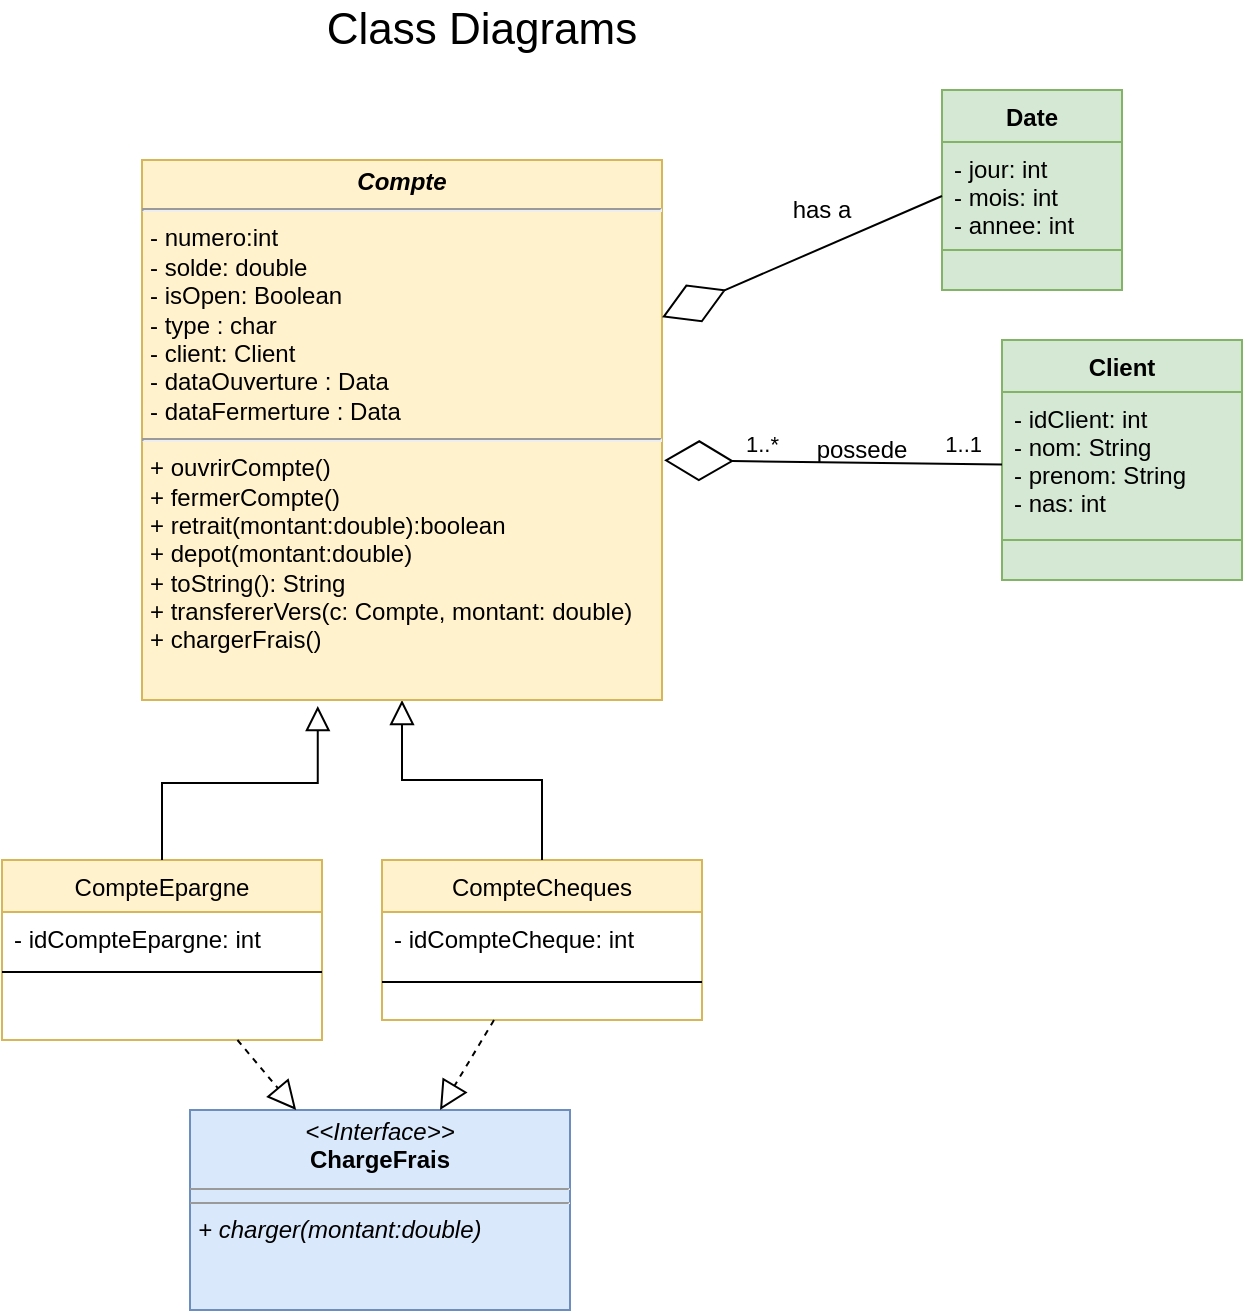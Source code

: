 <mxfile version="20.3.6" type="github"><diagram id="C5RBs43oDa-KdzZeNtuy" name="Page-1"><mxGraphModel dx="918" dy="845" grid="1" gridSize="10" guides="1" tooltips="1" connect="1" arrows="1" fold="1" page="1" pageScale="1" pageWidth="827" pageHeight="1169" math="0" shadow="0"><root><mxCell id="WIyWlLk6GJQsqaUBKTNV-0"/><mxCell id="WIyWlLk6GJQsqaUBKTNV-1" parent="WIyWlLk6GJQsqaUBKTNV-0"/><mxCell id="zkfFHV4jXpPFQw0GAbJ--6" value="CompteEpargne" style="swimlane;fontStyle=0;align=center;verticalAlign=top;childLayout=stackLayout;horizontal=1;startSize=26;horizontalStack=0;resizeParent=1;resizeLast=0;collapsible=1;marginBottom=0;rounded=0;shadow=0;strokeWidth=1;fillColor=#fff2cc;strokeColor=#d6b656;" parent="WIyWlLk6GJQsqaUBKTNV-1" vertex="1"><mxGeometry x="130" y="460" width="160" height="90" as="geometry"><mxRectangle x="130" y="380" width="160" height="26" as="alternateBounds"/></mxGeometry></mxCell><mxCell id="zkfFHV4jXpPFQw0GAbJ--7" value="- idCompteEpargne: int" style="text;align=left;verticalAlign=top;spacingLeft=4;spacingRight=4;overflow=hidden;rotatable=0;points=[[0,0.5],[1,0.5]];portConstraint=eastwest;" parent="zkfFHV4jXpPFQw0GAbJ--6" vertex="1"><mxGeometry y="26" width="160" height="26" as="geometry"/></mxCell><mxCell id="zkfFHV4jXpPFQw0GAbJ--9" value="" style="line;html=1;strokeWidth=1;align=left;verticalAlign=middle;spacingTop=-1;spacingLeft=3;spacingRight=3;rotatable=0;labelPosition=right;points=[];portConstraint=eastwest;" parent="zkfFHV4jXpPFQw0GAbJ--6" vertex="1"><mxGeometry y="52" width="160" height="8" as="geometry"/></mxCell><mxCell id="zkfFHV4jXpPFQw0GAbJ--12" value="" style="endArrow=block;endSize=10;endFill=0;shadow=0;strokeWidth=1;rounded=0;edgeStyle=elbowEdgeStyle;elbow=vertical;entryX=0.338;entryY=1.011;entryDx=0;entryDy=0;entryPerimeter=0;" parent="WIyWlLk6GJQsqaUBKTNV-1" source="zkfFHV4jXpPFQw0GAbJ--6" target="_MTWqf9SRNEw3pyUUmgT-0" edge="1"><mxGeometry width="160" relative="1" as="geometry"><mxPoint x="160" y="293" as="sourcePoint"/><mxPoint x="160" y="293" as="targetPoint"/></mxGeometry></mxCell><mxCell id="zkfFHV4jXpPFQw0GAbJ--13" value="CompteCheques" style="swimlane;fontStyle=0;align=center;verticalAlign=top;childLayout=stackLayout;horizontal=1;startSize=26;horizontalStack=0;resizeParent=1;resizeLast=0;collapsible=1;marginBottom=0;rounded=0;shadow=0;strokeWidth=1;fillColor=#fff2cc;strokeColor=#d6b656;" parent="WIyWlLk6GJQsqaUBKTNV-1" vertex="1"><mxGeometry x="320" y="460" width="160" height="80" as="geometry"><mxRectangle x="340" y="380" width="170" height="26" as="alternateBounds"/></mxGeometry></mxCell><mxCell id="pECvpRmc9OV7uY2iToRv-15" value="- idCompteCheque: int" style="text;strokeColor=none;fillColor=none;align=left;verticalAlign=top;spacingLeft=4;spacingRight=4;overflow=hidden;rotatable=0;points=[[0,0.5],[1,0.5]];portConstraint=eastwest;" parent="zkfFHV4jXpPFQw0GAbJ--13" vertex="1"><mxGeometry y="26" width="160" height="26" as="geometry"/></mxCell><mxCell id="zkfFHV4jXpPFQw0GAbJ--15" value="" style="line;html=1;strokeWidth=1;align=left;verticalAlign=middle;spacingTop=-1;spacingLeft=3;spacingRight=3;rotatable=0;labelPosition=right;points=[];portConstraint=eastwest;" parent="zkfFHV4jXpPFQw0GAbJ--13" vertex="1"><mxGeometry y="52" width="160" height="18" as="geometry"/></mxCell><mxCell id="zkfFHV4jXpPFQw0GAbJ--16" value="" style="endArrow=block;endSize=10;endFill=0;shadow=0;strokeWidth=1;rounded=0;edgeStyle=elbowEdgeStyle;elbow=vertical;" parent="WIyWlLk6GJQsqaUBKTNV-1" source="zkfFHV4jXpPFQw0GAbJ--13" target="_MTWqf9SRNEw3pyUUmgT-0" edge="1"><mxGeometry width="160" relative="1" as="geometry"><mxPoint x="170" y="463" as="sourcePoint"/><mxPoint x="270" y="361" as="targetPoint"/></mxGeometry></mxCell><mxCell id="_MTWqf9SRNEw3pyUUmgT-0" value="&lt;p style=&quot;margin: 4px 0px 0px; text-align: center; font-size: 12px;&quot;&gt;&lt;i style=&quot;font-size: 12px;&quot;&gt;&lt;b style=&quot;font-size: 12px;&quot;&gt;Compte&lt;/b&gt;&lt;/i&gt;&lt;/p&gt;&lt;hr style=&quot;font-size: 12px;&quot;&gt;&lt;p style=&quot;margin: 0px 0px 0px 4px; font-size: 12px;&quot;&gt;&lt;span style=&quot;font-size: 12px;&quot;&gt;&lt;span style=&quot;font-size: 12px;&quot;&gt;- numero:int&lt;/span&gt;&lt;/span&gt;&lt;/p&gt;&lt;p style=&quot;margin: 0px 0px 0px 4px; font-size: 12px;&quot;&gt;&lt;span style=&quot;font-size: 12px;&quot;&gt;&lt;span style=&quot;font-size: 12px;&quot;&gt;- solde: double&lt;/span&gt;&lt;/span&gt;&lt;/p&gt;&lt;p style=&quot;margin: 0px 0px 0px 4px; font-size: 12px;&quot;&gt;&lt;span style=&quot;font-size: 12px;&quot;&gt;&lt;span style=&quot;font-size: 12px;&quot;&gt;- isOpen: Boolean&lt;/span&gt;&lt;/span&gt;&lt;/p&gt;&lt;p style=&quot;margin: 0px 0px 0px 4px; font-size: 12px;&quot;&gt;&lt;span style=&quot;font-size: 12px;&quot;&gt;&lt;span style=&quot;font-size: 12px;&quot;&gt;- type : char&lt;/span&gt;&lt;/span&gt;&lt;/p&gt;&lt;p style=&quot;margin: 0px 0px 0px 4px; font-size: 12px;&quot;&gt;- client: Client&lt;/p&gt;&lt;p style=&quot;margin: 0px 0px 0px 4px; font-size: 12px;&quot;&gt;- dataOuverture : Data&lt;/p&gt;&lt;p style=&quot;margin: 0px 0px 0px 4px; font-size: 12px;&quot;&gt;- dataFermerture : Data&lt;span style=&quot;font-size: 12px;&quot;&gt;&lt;span style=&quot;font-size: 12px;&quot;&gt;&lt;/span&gt;&lt;/span&gt;&lt;span style=&quot;font-size: 12px;&quot;&gt;&lt;span style=&quot;font-size: 12px;&quot;&gt;&lt;/span&gt;&lt;/span&gt;&lt;/p&gt;&lt;p style=&quot;margin: 0px 0px 0px 4px; font-size: 12px;&quot;&gt;&lt;/p&gt;&lt;hr style=&quot;font-size: 12px;&quot;&gt;&lt;p style=&quot;margin: 0px 0px 0px 4px; font-size: 12px;&quot;&gt;+ ouvrirCompte()&lt;br style=&quot;font-size: 12px;&quot;&gt;&lt;/p&gt;&lt;p style=&quot;margin: 0px 0px 0px 4px; font-size: 12px;&quot;&gt;+ fermerCompte()&lt;br style=&quot;font-size: 12px;&quot;&gt;&lt;/p&gt;&lt;p style=&quot;margin: 0px 0px 0px 4px; font-size: 12px;&quot;&gt;+ retrait(montant:double):boolean&lt;/p&gt;&lt;p style=&quot;margin: 0px 0px 0px 4px; font-size: 12px;&quot;&gt;+ depot(montant:double)&lt;br style=&quot;font-size: 12px;&quot;&gt;&lt;/p&gt;&lt;p style=&quot;margin: 0px 0px 0px 4px; font-size: 12px;&quot;&gt;+ toString(): String&lt;/p&gt;&lt;p style=&quot;margin: 0px 0px 0px 4px; font-size: 12px;&quot;&gt;&lt;/p&gt;&lt;p style=&quot;margin: 0px 0px 0px 4px; font-size: 12px;&quot;&gt;+ transfererVers(c: Compte, montant: double)&lt;br style=&quot;font-size: 12px;&quot;&gt;&lt;/p&gt;&lt;p style=&quot;margin: 0px 0px 0px 4px; font-size: 12px;&quot; align=&quot;left&quot;&gt;+ chargerFrais()&lt;br style=&quot;font-size: 12px;&quot;&gt;&lt;/p&gt;&lt;p style=&quot;margin: 0px 0px 0px 4px; font-size: 12px;&quot;&gt;&lt;/p&gt;&lt;p style=&quot;margin: 0px 0px 0px 4px; font-size: 12px;&quot;&gt;&lt;/p&gt;&lt;p style=&quot;margin: 0px 0px 0px 4px; font-size: 12px;&quot;&gt;&lt;/p&gt;&lt;p style=&quot;margin: 0px 0px 0px 4px; font-size: 12px;&quot;&gt;&lt;/p&gt;&lt;p style=&quot;margin: 0px 0px 0px 4px; font-size: 12px;&quot;&gt;&lt;/p&gt;" style="verticalAlign=top;align=left;overflow=fill;fontSize=12;fontFamily=Helvetica;html=1;fillColor=#fff2cc;strokeColor=#d6b656;" parent="WIyWlLk6GJQsqaUBKTNV-1" vertex="1"><mxGeometry x="200" y="110" width="260" height="270" as="geometry"/></mxCell><mxCell id="pECvpRmc9OV7uY2iToRv-0" value="Client" style="swimlane;fontStyle=1;align=center;verticalAlign=top;childLayout=stackLayout;horizontal=1;startSize=26;horizontalStack=0;resizeParent=1;resizeParentMax=0;resizeLast=0;collapsible=1;marginBottom=0;fillColor=#d5e8d4;strokeColor=#82b366;" parent="WIyWlLk6GJQsqaUBKTNV-1" vertex="1"><mxGeometry x="630" y="200" width="120" height="120" as="geometry"/></mxCell><mxCell id="pECvpRmc9OV7uY2iToRv-1" value="- idClient: int&#xA;- nom: String&#xA;- prenom: String&#xA;- nas: int" style="text;strokeColor=#82b366;fillColor=#d5e8d4;align=left;verticalAlign=top;spacingLeft=4;spacingRight=4;overflow=hidden;rotatable=0;points=[[0,0.5],[1,0.5]];portConstraint=eastwest;" parent="pECvpRmc9OV7uY2iToRv-0" vertex="1"><mxGeometry y="26" width="120" height="74" as="geometry"/></mxCell><mxCell id="pECvpRmc9OV7uY2iToRv-2" value="" style="line;strokeWidth=1;fillColor=none;align=left;verticalAlign=middle;spacingTop=-1;spacingLeft=3;spacingRight=3;rotatable=0;labelPosition=right;points=[];portConstraint=eastwest;strokeColor=inherit;" parent="pECvpRmc9OV7uY2iToRv-0" vertex="1"><mxGeometry y="100" width="120" as="geometry"/></mxCell><mxCell id="pECvpRmc9OV7uY2iToRv-3" value="" style="text;strokeColor=#82b366;fillColor=#d5e8d4;align=left;verticalAlign=top;spacingLeft=4;spacingRight=4;overflow=hidden;rotatable=0;points=[[0,0.5],[1,0.5]];portConstraint=eastwest;" parent="pECvpRmc9OV7uY2iToRv-0" vertex="1"><mxGeometry y="100" width="120" height="20" as="geometry"/></mxCell><mxCell id="pECvpRmc9OV7uY2iToRv-19" value="" style="endArrow=none;html=1;rounded=0;strokeColor=default;targetPerimeterSpacing=0;startArrow=diamondThin;startFill=0;exitX=1.004;exitY=0.556;exitDx=0;exitDy=0;exitPerimeter=0;strokeWidth=1;sourcePerimeterSpacing=0;endSize=0;startSize=32;jumpSize=12;" parent="WIyWlLk6GJQsqaUBKTNV-1" source="_MTWqf9SRNEw3pyUUmgT-0" target="pECvpRmc9OV7uY2iToRv-1" edge="1"><mxGeometry relative="1" as="geometry"><mxPoint x="540" y="420" as="sourcePoint"/><mxPoint x="700" y="420" as="targetPoint"/></mxGeometry></mxCell><mxCell id="pECvpRmc9OV7uY2iToRv-20" value="1..*" style="edgeLabel;resizable=0;html=1;align=left;verticalAlign=bottom;" parent="pECvpRmc9OV7uY2iToRv-19" connectable="0" vertex="1"><mxGeometry x="-1" relative="1" as="geometry"><mxPoint x="39" as="offset"/></mxGeometry></mxCell><mxCell id="pECvpRmc9OV7uY2iToRv-21" value="1..1" style="edgeLabel;resizable=0;html=1;align=right;verticalAlign=bottom;" parent="pECvpRmc9OV7uY2iToRv-19" connectable="0" vertex="1"><mxGeometry x="1" relative="1" as="geometry"><mxPoint x="-10" y="-2" as="offset"/></mxGeometry></mxCell><mxCell id="pECvpRmc9OV7uY2iToRv-28" value="Class Diagrams " style="text;html=1;strokeColor=none;fillColor=none;align=center;verticalAlign=middle;whiteSpace=wrap;rounded=0;fontSize=22;" parent="WIyWlLk6GJQsqaUBKTNV-1" vertex="1"><mxGeometry x="240" y="30" width="260" height="30" as="geometry"/></mxCell><mxCell id="pECvpRmc9OV7uY2iToRv-29" value="&lt;p style=&quot;margin:0px;margin-top:4px;text-align:center;&quot;&gt;&lt;i&gt;&amp;lt;&amp;lt;Interface&amp;gt;&amp;gt;&lt;/i&gt;&lt;br&gt;&lt;b&gt;ChargeFrais&lt;/b&gt;&lt;br&gt;&lt;/p&gt;&lt;hr size=&quot;1&quot;&gt;&lt;hr size=&quot;1&quot;&gt;&lt;p style=&quot;margin:0px;margin-left:4px;&quot;&gt;&lt;i&gt;+ charger(montant:double)&lt;/i&gt;&lt;br&gt;&lt;/p&gt;" style="verticalAlign=top;align=left;overflow=fill;fontSize=12;fontFamily=Helvetica;html=1;fillColor=#dae8fc;strokeColor=#6c8ebf;" parent="WIyWlLk6GJQsqaUBKTNV-1" vertex="1"><mxGeometry x="224" y="585" width="190" height="100" as="geometry"/></mxCell><mxCell id="tIRZPz9EGQbJcuFpF7wk-0" value="" style="endArrow=block;dashed=1;endFill=0;endSize=12;html=1;rounded=0;fontSize=17;" parent="WIyWlLk6GJQsqaUBKTNV-1" source="zkfFHV4jXpPFQw0GAbJ--6" target="pECvpRmc9OV7uY2iToRv-29" edge="1"><mxGeometry width="160" relative="1" as="geometry"><mxPoint x="190" y="540" as="sourcePoint"/><mxPoint x="360" y="650" as="targetPoint"/></mxGeometry></mxCell><mxCell id="tIRZPz9EGQbJcuFpF7wk-3" value="" style="endArrow=block;dashed=1;endFill=0;endSize=12;html=1;rounded=0;fontSize=17;" parent="WIyWlLk6GJQsqaUBKTNV-1" source="zkfFHV4jXpPFQw0GAbJ--13" target="pECvpRmc9OV7uY2iToRv-29" edge="1"><mxGeometry width="160" relative="1" as="geometry"><mxPoint x="330" y="430" as="sourcePoint"/><mxPoint x="490" y="430" as="targetPoint"/></mxGeometry></mxCell><mxCell id="WQve7_qLcdy3MelpXawW-0" value="possede" style="text;html=1;strokeColor=none;fillColor=none;align=center;verticalAlign=middle;whiteSpace=wrap;rounded=0;" parent="WIyWlLk6GJQsqaUBKTNV-1" vertex="1"><mxGeometry x="530" y="240" width="60" height="30" as="geometry"/></mxCell><mxCell id="srGTJiaeJ7g3VGIv4hep-0" value="Date" style="swimlane;fontStyle=1;align=center;verticalAlign=top;childLayout=stackLayout;horizontal=1;startSize=26;horizontalStack=0;resizeParent=1;resizeParentMax=0;resizeLast=0;collapsible=1;marginBottom=0;fillColor=#d5e8d4;strokeColor=#82b366;" vertex="1" parent="WIyWlLk6GJQsqaUBKTNV-1"><mxGeometry x="600" y="75" width="90" height="100" as="geometry"/></mxCell><mxCell id="srGTJiaeJ7g3VGIv4hep-1" value="- jour: int&#xA;- mois: int&#xA;- annee: int&#xA;" style="text;strokeColor=#82b366;fillColor=#d5e8d4;align=left;verticalAlign=top;spacingLeft=4;spacingRight=4;overflow=hidden;rotatable=0;points=[[0,0.5],[1,0.5]];portConstraint=eastwest;" vertex="1" parent="srGTJiaeJ7g3VGIv4hep-0"><mxGeometry y="26" width="90" height="54" as="geometry"/></mxCell><mxCell id="srGTJiaeJ7g3VGIv4hep-2" value="" style="line;strokeWidth=1;fillColor=none;align=left;verticalAlign=middle;spacingTop=-1;spacingLeft=3;spacingRight=3;rotatable=0;labelPosition=right;points=[];portConstraint=eastwest;strokeColor=inherit;" vertex="1" parent="srGTJiaeJ7g3VGIv4hep-0"><mxGeometry y="80" width="90" as="geometry"/></mxCell><mxCell id="srGTJiaeJ7g3VGIv4hep-3" value="" style="text;strokeColor=#82b366;fillColor=#d5e8d4;align=left;verticalAlign=top;spacingLeft=4;spacingRight=4;overflow=hidden;rotatable=0;points=[[0,0.5],[1,0.5]];portConstraint=eastwest;" vertex="1" parent="srGTJiaeJ7g3VGIv4hep-0"><mxGeometry y="80" width="90" height="20" as="geometry"/></mxCell><mxCell id="srGTJiaeJ7g3VGIv4hep-9" value="" style="endArrow=none;html=1;rounded=0;strokeColor=default;targetPerimeterSpacing=0;startArrow=diamondThin;startFill=0;strokeWidth=1;sourcePerimeterSpacing=0;endSize=0;startSize=32;jumpSize=12;entryX=0;entryY=0.5;entryDx=0;entryDy=0;" edge="1" parent="WIyWlLk6GJQsqaUBKTNV-1" source="_MTWqf9SRNEw3pyUUmgT-0" target="srGTJiaeJ7g3VGIv4hep-1"><mxGeometry relative="1" as="geometry"><mxPoint x="461.04" y="130.12" as="sourcePoint"/><mxPoint x="630" y="132.245" as="targetPoint"/></mxGeometry></mxCell><mxCell id="srGTJiaeJ7g3VGIv4hep-12" value="has a" style="text;html=1;strokeColor=none;fillColor=none;align=center;verticalAlign=middle;whiteSpace=wrap;rounded=0;" vertex="1" parent="WIyWlLk6GJQsqaUBKTNV-1"><mxGeometry x="510" y="120" width="60" height="30" as="geometry"/></mxCell></root></mxGraphModel></diagram></mxfile>